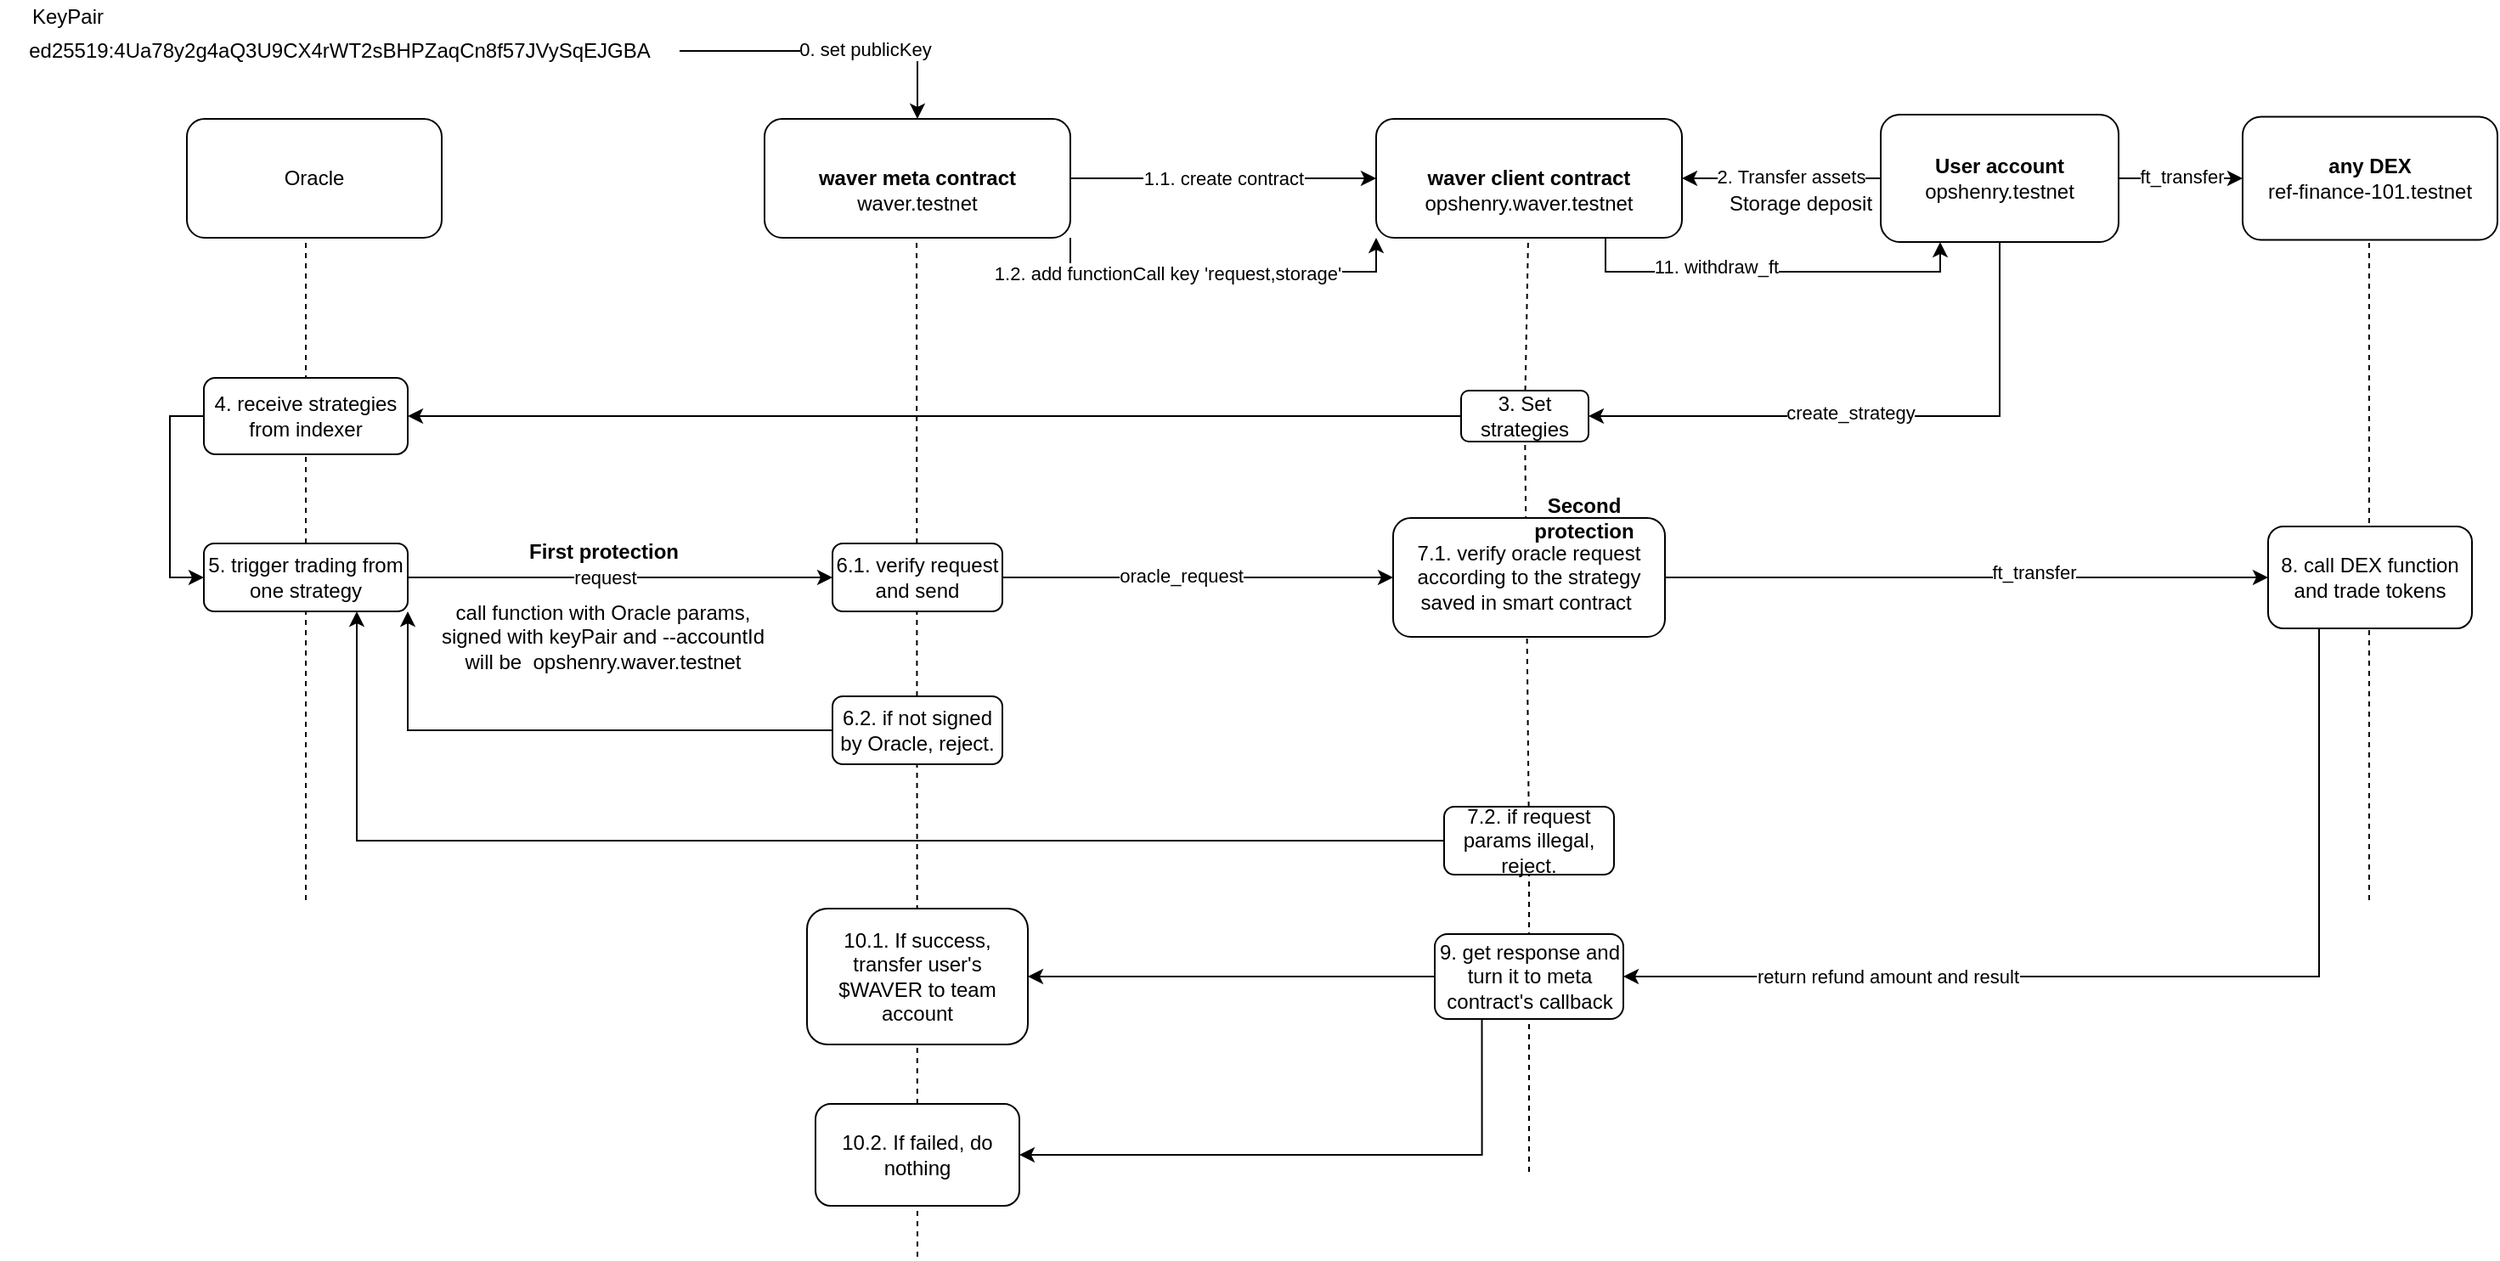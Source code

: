 <mxfile version="13.3.9" type="device"><diagram id="L10Rq-pzye_-6J6Feie0" name="Page-1"><mxGraphModel dx="2093" dy="852" grid="1" gridSize="10" guides="1" tooltips="1" connect="1" arrows="1" fold="1" page="1" pageScale="1" pageWidth="827" pageHeight="1169" math="0" shadow="0"><root><mxCell id="0"/><mxCell id="1" parent="0"/><mxCell id="ijCDllIIUIAEuA-5zS3x-6" value="1.1. create contract" style="edgeStyle=orthogonalEdgeStyle;rounded=0;orthogonalLoop=1;jettySize=auto;html=1;exitX=1;exitY=0.5;exitDx=0;exitDy=0;entryX=0;entryY=0.5;entryDx=0;entryDy=0;" edge="1" parent="1" source="ijCDllIIUIAEuA-5zS3x-1" target="ijCDllIIUIAEuA-5zS3x-2"><mxGeometry relative="1" as="geometry"/></mxCell><mxCell id="ijCDllIIUIAEuA-5zS3x-12" style="edgeStyle=orthogonalEdgeStyle;rounded=0;orthogonalLoop=1;jettySize=auto;html=1;exitX=1;exitY=1;exitDx=0;exitDy=0;entryX=0;entryY=1;entryDx=0;entryDy=0;" edge="1" parent="1" source="ijCDllIIUIAEuA-5zS3x-1" target="ijCDllIIUIAEuA-5zS3x-2"><mxGeometry relative="1" as="geometry"/></mxCell><mxCell id="ijCDllIIUIAEuA-5zS3x-13" value="1.2. add functionCall key 'request,storage'" style="edgeLabel;html=1;align=center;verticalAlign=middle;resizable=0;points=[];" vertex="1" connectable="0" parent="ijCDllIIUIAEuA-5zS3x-12"><mxGeometry x="-0.306" y="-1" relative="1" as="geometry"><mxPoint as="offset"/></mxGeometry></mxCell><mxCell id="ijCDllIIUIAEuA-5zS3x-1" value="&lt;b&gt;waver meta contract&lt;/b&gt;" style="rounded=1;whiteSpace=wrap;html=1;" vertex="1" parent="1"><mxGeometry x="30" y="140" width="180" height="70" as="geometry"/></mxCell><mxCell id="ijCDllIIUIAEuA-5zS3x-4" value="waver.testnet" style="text;html=1;strokeColor=none;fillColor=none;align=center;verticalAlign=middle;whiteSpace=wrap;rounded=0;" vertex="1" parent="1"><mxGeometry x="100" y="180" width="40" height="20" as="geometry"/></mxCell><mxCell id="ijCDllIIUIAEuA-5zS3x-5" value="" style="group" vertex="1" connectable="0" parent="1"><mxGeometry x="390" y="140" width="180" height="70" as="geometry"/></mxCell><mxCell id="ijCDllIIUIAEuA-5zS3x-2" value="&lt;b&gt;waver client contract&lt;/b&gt;" style="rounded=1;whiteSpace=wrap;html=1;" vertex="1" parent="ijCDllIIUIAEuA-5zS3x-5"><mxGeometry width="180" height="70" as="geometry"/></mxCell><mxCell id="ijCDllIIUIAEuA-5zS3x-3" value="opshenry.waver.testnet" style="text;html=1;strokeColor=none;fillColor=none;align=center;verticalAlign=middle;whiteSpace=wrap;rounded=0;" vertex="1" parent="ijCDllIIUIAEuA-5zS3x-5"><mxGeometry x="70" y="40" width="40" height="20" as="geometry"/></mxCell><mxCell id="ijCDllIIUIAEuA-5zS3x-10" style="edgeStyle=orthogonalEdgeStyle;rounded=0;orthogonalLoop=1;jettySize=auto;html=1;exitX=1;exitY=0.5;exitDx=0;exitDy=0;entryX=0.5;entryY=0;entryDx=0;entryDy=0;" edge="1" parent="1" source="ijCDllIIUIAEuA-5zS3x-7" target="ijCDllIIUIAEuA-5zS3x-1"><mxGeometry relative="1" as="geometry"/></mxCell><mxCell id="ijCDllIIUIAEuA-5zS3x-11" value="0. set publicKey" style="edgeLabel;html=1;align=center;verticalAlign=middle;resizable=0;points=[];" vertex="1" connectable="0" parent="ijCDllIIUIAEuA-5zS3x-10"><mxGeometry x="0.211" y="1" relative="1" as="geometry"><mxPoint as="offset"/></mxGeometry></mxCell><mxCell id="ijCDllIIUIAEuA-5zS3x-7" value="ed25519:4Ua78y2g4aQ3U9CX4rWT2sBHPZaqCn8f57JVySqEJGBA" style="text;html=1;strokeColor=none;fillColor=none;align=center;verticalAlign=middle;whiteSpace=wrap;rounded=0;" vertex="1" parent="1"><mxGeometry x="-420" y="90" width="400" height="20" as="geometry"/></mxCell><mxCell id="ijCDllIIUIAEuA-5zS3x-8" value="Oracle" style="rounded=1;whiteSpace=wrap;html=1;" vertex="1" parent="1"><mxGeometry x="-310" y="140" width="150" height="70" as="geometry"/></mxCell><mxCell id="ijCDllIIUIAEuA-5zS3x-9" value="KeyPair" style="text;html=1;strokeColor=none;fillColor=none;align=center;verticalAlign=middle;whiteSpace=wrap;rounded=0;" vertex="1" parent="1"><mxGeometry x="-400" y="70" width="40" height="20" as="geometry"/></mxCell><mxCell id="ijCDllIIUIAEuA-5zS3x-14" value="" style="endArrow=none;dashed=1;html=1;" edge="1" parent="1"><mxGeometry width="50" height="50" relative="1" as="geometry"><mxPoint x="-240" y="600" as="sourcePoint"/><mxPoint x="-240" y="210" as="targetPoint"/></mxGeometry></mxCell><mxCell id="ijCDllIIUIAEuA-5zS3x-15" value="" style="endArrow=none;dashed=1;html=1;" edge="1" parent="1"><mxGeometry width="50" height="50" relative="1" as="geometry"><mxPoint x="120" y="810" as="sourcePoint"/><mxPoint x="119.5" y="210" as="targetPoint"/></mxGeometry></mxCell><mxCell id="ijCDllIIUIAEuA-5zS3x-16" value="" style="endArrow=none;dashed=1;html=1;" edge="1" parent="1" source="ijCDllIIUIAEuA-5zS3x-25"><mxGeometry width="50" height="50" relative="1" as="geometry"><mxPoint x="479.5" y="600" as="sourcePoint"/><mxPoint x="479.5" y="210" as="targetPoint"/></mxGeometry></mxCell><mxCell id="ijCDllIIUIAEuA-5zS3x-18" style="edgeStyle=orthogonalEdgeStyle;rounded=0;orthogonalLoop=1;jettySize=auto;html=1;exitX=0;exitY=0.5;exitDx=0;exitDy=0;entryX=1;entryY=0.5;entryDx=0;entryDy=0;" edge="1" parent="1" source="ijCDllIIUIAEuA-5zS3x-17" target="ijCDllIIUIAEuA-5zS3x-2"><mxGeometry relative="1" as="geometry"/></mxCell><mxCell id="ijCDllIIUIAEuA-5zS3x-19" value="2. Transfer assets" style="edgeLabel;html=1;align=center;verticalAlign=middle;resizable=0;points=[];" vertex="1" connectable="0" parent="ijCDllIIUIAEuA-5zS3x-18"><mxGeometry x="-0.094" y="-1" relative="1" as="geometry"><mxPoint as="offset"/></mxGeometry></mxCell><mxCell id="ijCDllIIUIAEuA-5zS3x-27" style="edgeStyle=orthogonalEdgeStyle;rounded=0;orthogonalLoop=1;jettySize=auto;html=1;exitX=0.5;exitY=1;exitDx=0;exitDy=0;entryX=1;entryY=0.5;entryDx=0;entryDy=0;" edge="1" parent="1" source="ijCDllIIUIAEuA-5zS3x-17" target="ijCDllIIUIAEuA-5zS3x-25"><mxGeometry relative="1" as="geometry"/></mxCell><mxCell id="ijCDllIIUIAEuA-5zS3x-28" value="create_strategy" style="edgeLabel;html=1;align=center;verticalAlign=middle;resizable=0;points=[];" vertex="1" connectable="0" parent="ijCDllIIUIAEuA-5zS3x-27"><mxGeometry x="0.112" y="-2" relative="1" as="geometry"><mxPoint x="1" as="offset"/></mxGeometry></mxCell><mxCell id="ijCDllIIUIAEuA-5zS3x-50" style="edgeStyle=orthogonalEdgeStyle;rounded=0;orthogonalLoop=1;jettySize=auto;html=1;exitX=1;exitY=0.5;exitDx=0;exitDy=0;" edge="1" parent="1" source="ijCDllIIUIAEuA-5zS3x-17" target="ijCDllIIUIAEuA-5zS3x-42"><mxGeometry relative="1" as="geometry"/></mxCell><mxCell id="ijCDllIIUIAEuA-5zS3x-51" value="ft_transfer" style="edgeLabel;html=1;align=center;verticalAlign=middle;resizable=0;points=[];" vertex="1" connectable="0" parent="ijCDllIIUIAEuA-5zS3x-50"><mxGeometry x="0.015" y="1" relative="1" as="geometry"><mxPoint as="offset"/></mxGeometry></mxCell><mxCell id="ijCDllIIUIAEuA-5zS3x-17" value="&lt;b&gt;User account&lt;/b&gt;&lt;br&gt;opshenry.testnet" style="rounded=1;whiteSpace=wrap;html=1;" vertex="1" parent="1"><mxGeometry x="687" y="137.5" width="140" height="75" as="geometry"/></mxCell><mxCell id="ijCDllIIUIAEuA-5zS3x-20" style="edgeStyle=orthogonalEdgeStyle;rounded=0;orthogonalLoop=1;jettySize=auto;html=1;exitX=0.75;exitY=1;exitDx=0;exitDy=0;entryX=0.25;entryY=1;entryDx=0;entryDy=0;" edge="1" parent="1" source="ijCDllIIUIAEuA-5zS3x-2" target="ijCDllIIUIAEuA-5zS3x-17"><mxGeometry relative="1" as="geometry"/></mxCell><mxCell id="ijCDllIIUIAEuA-5zS3x-21" value="11. withdraw_ft" style="edgeLabel;html=1;align=center;verticalAlign=middle;resizable=0;points=[];" vertex="1" connectable="0" parent="ijCDllIIUIAEuA-5zS3x-20"><mxGeometry x="-0.275" y="3" relative="1" as="geometry"><mxPoint as="offset"/></mxGeometry></mxCell><mxCell id="ijCDllIIUIAEuA-5zS3x-29" style="edgeStyle=orthogonalEdgeStyle;rounded=0;orthogonalLoop=1;jettySize=auto;html=1;exitX=0;exitY=0.5;exitDx=0;exitDy=0;entryX=1;entryY=0.5;entryDx=0;entryDy=0;" edge="1" parent="1" source="ijCDllIIUIAEuA-5zS3x-25" target="ijCDllIIUIAEuA-5zS3x-30"><mxGeometry relative="1" as="geometry"><mxPoint x="-90" y="320" as="targetPoint"/></mxGeometry></mxCell><mxCell id="ijCDllIIUIAEuA-5zS3x-25" value="3. Set strategies" style="rounded=1;whiteSpace=wrap;html=1;" vertex="1" parent="1"><mxGeometry x="440" y="300" width="75" height="30" as="geometry"/></mxCell><mxCell id="ijCDllIIUIAEuA-5zS3x-26" value="" style="endArrow=none;dashed=1;html=1;" edge="1" parent="1" source="ijCDllIIUIAEuA-5zS3x-46" target="ijCDllIIUIAEuA-5zS3x-25"><mxGeometry width="50" height="50" relative="1" as="geometry"><mxPoint x="479.5" y="600" as="sourcePoint"/><mxPoint x="479.5" y="210" as="targetPoint"/></mxGeometry></mxCell><mxCell id="ijCDllIIUIAEuA-5zS3x-34" style="edgeStyle=orthogonalEdgeStyle;rounded=0;orthogonalLoop=1;jettySize=auto;html=1;exitX=0;exitY=0.5;exitDx=0;exitDy=0;entryX=0;entryY=0.5;entryDx=0;entryDy=0;" edge="1" parent="1" source="ijCDllIIUIAEuA-5zS3x-30" target="ijCDllIIUIAEuA-5zS3x-33"><mxGeometry relative="1" as="geometry"/></mxCell><mxCell id="ijCDllIIUIAEuA-5zS3x-30" value="4. receive strategies from indexer" style="rounded=1;whiteSpace=wrap;html=1;" vertex="1" parent="1"><mxGeometry x="-300" y="292.5" width="120" height="45" as="geometry"/></mxCell><mxCell id="ijCDllIIUIAEuA-5zS3x-36" style="edgeStyle=orthogonalEdgeStyle;rounded=0;orthogonalLoop=1;jettySize=auto;html=1;exitX=1;exitY=0.5;exitDx=0;exitDy=0;" edge="1" parent="1" source="ijCDllIIUIAEuA-5zS3x-33" target="ijCDllIIUIAEuA-5zS3x-35"><mxGeometry relative="1" as="geometry"/></mxCell><mxCell id="ijCDllIIUIAEuA-5zS3x-37" value="request" style="edgeLabel;html=1;align=center;verticalAlign=middle;resizable=0;points=[];" vertex="1" connectable="0" parent="ijCDllIIUIAEuA-5zS3x-36"><mxGeometry x="-0.072" relative="1" as="geometry"><mxPoint as="offset"/></mxGeometry></mxCell><mxCell id="ijCDllIIUIAEuA-5zS3x-33" value="5. trigger trading from one strategy" style="rounded=1;whiteSpace=wrap;html=1;" vertex="1" parent="1"><mxGeometry x="-300" y="390" width="120" height="40" as="geometry"/></mxCell><mxCell id="ijCDllIIUIAEuA-5zS3x-40" style="edgeStyle=orthogonalEdgeStyle;rounded=0;orthogonalLoop=1;jettySize=auto;html=1;exitX=1;exitY=0.5;exitDx=0;exitDy=0;entryX=0;entryY=0.5;entryDx=0;entryDy=0;" edge="1" parent="1" source="ijCDllIIUIAEuA-5zS3x-35" target="ijCDllIIUIAEuA-5zS3x-39"><mxGeometry relative="1" as="geometry"/></mxCell><mxCell id="ijCDllIIUIAEuA-5zS3x-41" value="oracle_request" style="edgeLabel;html=1;align=center;verticalAlign=middle;resizable=0;points=[];" vertex="1" connectable="0" parent="ijCDllIIUIAEuA-5zS3x-40"><mxGeometry x="-0.088" y="1" relative="1" as="geometry"><mxPoint as="offset"/></mxGeometry></mxCell><mxCell id="ijCDllIIUIAEuA-5zS3x-35" value="6.1. verify request and send" style="rounded=1;whiteSpace=wrap;html=1;" vertex="1" parent="1"><mxGeometry x="70" y="390" width="100" height="40" as="geometry"/></mxCell><mxCell id="ijCDllIIUIAEuA-5zS3x-38" value="call function with Oracle params,&lt;br&gt;signed with keyPair and --accountId will be&amp;nbsp; opshenry.waver.testnet" style="text;html=1;strokeColor=none;fillColor=none;align=center;verticalAlign=middle;whiteSpace=wrap;rounded=0;" vertex="1" parent="1"><mxGeometry x="-170" y="430" width="210" height="30" as="geometry"/></mxCell><mxCell id="ijCDllIIUIAEuA-5zS3x-52" style="edgeStyle=orthogonalEdgeStyle;rounded=0;orthogonalLoop=1;jettySize=auto;html=1;exitX=1;exitY=0.5;exitDx=0;exitDy=0;" edge="1" parent="1" source="ijCDllIIUIAEuA-5zS3x-39" target="ijCDllIIUIAEuA-5zS3x-49"><mxGeometry relative="1" as="geometry"/></mxCell><mxCell id="ijCDllIIUIAEuA-5zS3x-53" value="ft_transfer" style="edgeLabel;html=1;align=center;verticalAlign=middle;resizable=0;points=[];" vertex="1" connectable="0" parent="ijCDllIIUIAEuA-5zS3x-52"><mxGeometry x="0.223" y="3" relative="1" as="geometry"><mxPoint as="offset"/></mxGeometry></mxCell><mxCell id="ijCDllIIUIAEuA-5zS3x-39" value="7.1. verify oracle request according to the strategy saved in smart contract&amp;nbsp;" style="rounded=1;whiteSpace=wrap;html=1;" vertex="1" parent="1"><mxGeometry x="400" y="375" width="160" height="70" as="geometry"/></mxCell><mxCell id="ijCDllIIUIAEuA-5zS3x-42" value="&lt;b&gt;any DEX&lt;br&gt;&lt;/b&gt;ref-finance-101.testnet" style="rounded=1;whiteSpace=wrap;html=1;" vertex="1" parent="1"><mxGeometry x="900" y="138.75" width="150" height="72.5" as="geometry"/></mxCell><mxCell id="ijCDllIIUIAEuA-5zS3x-43" value="" style="endArrow=none;dashed=1;html=1;" edge="1" parent="1"><mxGeometry width="50" height="50" relative="1" as="geometry"><mxPoint x="974.5" y="600" as="sourcePoint"/><mxPoint x="974.5" y="210" as="targetPoint"/></mxGeometry></mxCell><mxCell id="ijCDllIIUIAEuA-5zS3x-45" style="edgeStyle=orthogonalEdgeStyle;rounded=0;orthogonalLoop=1;jettySize=auto;html=1;exitX=0;exitY=0.5;exitDx=0;exitDy=0;entryX=1;entryY=1;entryDx=0;entryDy=0;" edge="1" parent="1" source="ijCDllIIUIAEuA-5zS3x-44" target="ijCDllIIUIAEuA-5zS3x-33"><mxGeometry relative="1" as="geometry"/></mxCell><mxCell id="ijCDllIIUIAEuA-5zS3x-44" value="6.2. if not signed by Oracle, reject." style="rounded=1;whiteSpace=wrap;html=1;" vertex="1" parent="1"><mxGeometry x="70" y="480" width="100" height="40" as="geometry"/></mxCell><mxCell id="ijCDllIIUIAEuA-5zS3x-48" style="edgeStyle=orthogonalEdgeStyle;rounded=0;orthogonalLoop=1;jettySize=auto;html=1;exitX=0;exitY=0.5;exitDx=0;exitDy=0;entryX=0.75;entryY=1;entryDx=0;entryDy=0;" edge="1" parent="1" source="ijCDllIIUIAEuA-5zS3x-46" target="ijCDllIIUIAEuA-5zS3x-33"><mxGeometry relative="1" as="geometry"/></mxCell><mxCell id="ijCDllIIUIAEuA-5zS3x-46" value="7.2. if request params illegal, reject." style="rounded=1;whiteSpace=wrap;html=1;" vertex="1" parent="1"><mxGeometry x="430" y="545" width="100" height="40" as="geometry"/></mxCell><mxCell id="ijCDllIIUIAEuA-5zS3x-47" value="" style="endArrow=none;dashed=1;html=1;" edge="1" parent="1" target="ijCDllIIUIAEuA-5zS3x-46"><mxGeometry width="50" height="50" relative="1" as="geometry"><mxPoint x="480" y="760" as="sourcePoint"/><mxPoint x="477.605" y="330" as="targetPoint"/></mxGeometry></mxCell><mxCell id="ijCDllIIUIAEuA-5zS3x-57" style="edgeStyle=orthogonalEdgeStyle;rounded=0;orthogonalLoop=1;jettySize=auto;html=1;exitX=0.25;exitY=1;exitDx=0;exitDy=0;entryX=1;entryY=0.5;entryDx=0;entryDy=0;" edge="1" parent="1" source="ijCDllIIUIAEuA-5zS3x-49" target="ijCDllIIUIAEuA-5zS3x-56"><mxGeometry relative="1" as="geometry"/></mxCell><mxCell id="ijCDllIIUIAEuA-5zS3x-58" value="return refund amount and result" style="edgeLabel;html=1;align=center;verticalAlign=middle;resizable=0;points=[];" vertex="1" connectable="0" parent="ijCDllIIUIAEuA-5zS3x-57"><mxGeometry x="0.494" relative="1" as="geometry"><mxPoint as="offset"/></mxGeometry></mxCell><mxCell id="ijCDllIIUIAEuA-5zS3x-49" value="8. call DEX function and trade tokens" style="rounded=1;whiteSpace=wrap;html=1;" vertex="1" parent="1"><mxGeometry x="915" y="380" width="120" height="60" as="geometry"/></mxCell><mxCell id="ijCDllIIUIAEuA-5zS3x-60" style="edgeStyle=orthogonalEdgeStyle;rounded=0;orthogonalLoop=1;jettySize=auto;html=1;exitX=0;exitY=0.5;exitDx=0;exitDy=0;" edge="1" parent="1" source="ijCDllIIUIAEuA-5zS3x-56" target="ijCDllIIUIAEuA-5zS3x-59"><mxGeometry relative="1" as="geometry"/></mxCell><mxCell id="ijCDllIIUIAEuA-5zS3x-62" style="edgeStyle=orthogonalEdgeStyle;rounded=0;orthogonalLoop=1;jettySize=auto;html=1;exitX=0.25;exitY=1;exitDx=0;exitDy=0;entryX=1;entryY=0.5;entryDx=0;entryDy=0;" edge="1" parent="1" source="ijCDllIIUIAEuA-5zS3x-56" target="ijCDllIIUIAEuA-5zS3x-61"><mxGeometry relative="1" as="geometry"/></mxCell><mxCell id="ijCDllIIUIAEuA-5zS3x-56" value="9. get response and turn it to meta contract's callback" style="rounded=1;whiteSpace=wrap;html=1;" vertex="1" parent="1"><mxGeometry x="424.5" y="620" width="111" height="50" as="geometry"/></mxCell><mxCell id="ijCDllIIUIAEuA-5zS3x-59" value="10.1. If success, transfer user's $WAVER to team account" style="rounded=1;whiteSpace=wrap;html=1;" vertex="1" parent="1"><mxGeometry x="55" y="605" width="130" height="80" as="geometry"/></mxCell><mxCell id="ijCDllIIUIAEuA-5zS3x-61" value="10.2. If failed, do nothing" style="rounded=1;whiteSpace=wrap;html=1;" vertex="1" parent="1"><mxGeometry x="60" y="720" width="120" height="60" as="geometry"/></mxCell><mxCell id="ijCDllIIUIAEuA-5zS3x-63" value="&lt;b&gt;First protection&lt;/b&gt;" style="text;html=1;strokeColor=none;fillColor=none;align=center;verticalAlign=middle;whiteSpace=wrap;rounded=0;" vertex="1" parent="1"><mxGeometry x="-112.5" y="380" width="95" height="30" as="geometry"/></mxCell><mxCell id="ijCDllIIUIAEuA-5zS3x-64" value="Storage deposit" style="text;html=1;strokeColor=none;fillColor=none;align=center;verticalAlign=middle;whiteSpace=wrap;rounded=0;" vertex="1" parent="1"><mxGeometry x="590" y="175" width="100" height="30" as="geometry"/></mxCell><mxCell id="ijCDllIIUIAEuA-5zS3x-65" value="&lt;b&gt;Second protection&lt;/b&gt;" style="text;html=1;strokeColor=none;fillColor=none;align=center;verticalAlign=middle;whiteSpace=wrap;rounded=0;" vertex="1" parent="1"><mxGeometry x="465" y="360" width="95" height="30" as="geometry"/></mxCell></root></mxGraphModel></diagram></mxfile>